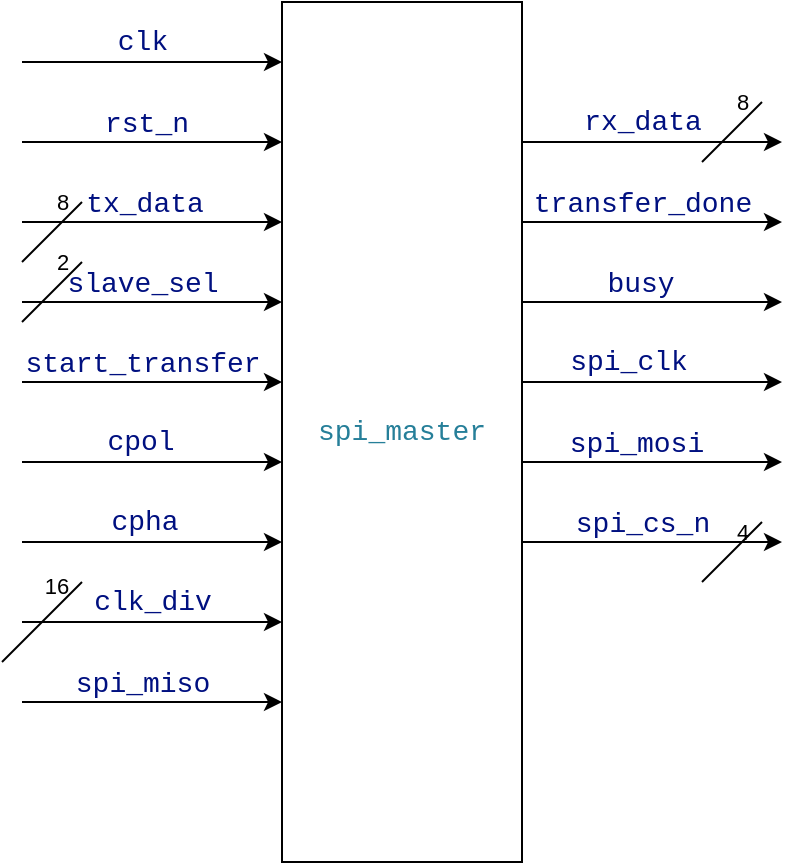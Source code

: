 <mxfile version="27.0.9">
  <diagram name="Page-1" id="sMfelVfia3a1AfxmCvgg">
    <mxGraphModel dx="1585" dy="1038" grid="1" gridSize="10" guides="1" tooltips="1" connect="1" arrows="1" fold="1" page="1" pageScale="1" pageWidth="850" pageHeight="1100" math="0" shadow="0">
      <root>
        <mxCell id="0" />
        <mxCell id="1" parent="0" />
        <mxCell id="vu18ClXxDmOMRGS1gWiT-2" value="&lt;span style=&quot;color: rgb(38, 127, 153); font-family: Consolas, &amp;quot;Courier New&amp;quot;, monospace; font-size: 14px; text-align: left; white-space: pre; background-color: rgb(255, 255, 255);&quot;&gt;spi_master&lt;/span&gt;" style="rounded=0;whiteSpace=wrap;html=1;" vertex="1" parent="1">
          <mxGeometry x="360" y="360" width="120" height="430" as="geometry" />
        </mxCell>
        <mxCell id="vu18ClXxDmOMRGS1gWiT-3" value="" style="endArrow=classic;html=1;rounded=0;" edge="1" parent="1">
          <mxGeometry width="50" height="50" relative="1" as="geometry">
            <mxPoint x="230" y="390" as="sourcePoint" />
            <mxPoint x="360" y="390" as="targetPoint" />
          </mxGeometry>
        </mxCell>
        <mxCell id="vu18ClXxDmOMRGS1gWiT-20" value="&lt;span style=&quot;color: rgb(0, 16, 128); font-family: Consolas, &amp;quot;Courier New&amp;quot;, monospace; font-size: 14px; text-align: left; white-space-collapse: preserve;&quot;&gt;clk&lt;/span&gt;" style="edgeLabel;html=1;align=center;verticalAlign=middle;resizable=0;points=[];" vertex="1" connectable="0" parent="vu18ClXxDmOMRGS1gWiT-3">
          <mxGeometry x="-0.077" y="-1" relative="1" as="geometry">
            <mxPoint y="-11" as="offset" />
          </mxGeometry>
        </mxCell>
        <mxCell id="vu18ClXxDmOMRGS1gWiT-4" value="" style="endArrow=classic;html=1;rounded=0;" edge="1" parent="1">
          <mxGeometry width="50" height="50" relative="1" as="geometry">
            <mxPoint x="230" y="430" as="sourcePoint" />
            <mxPoint x="360" y="430" as="targetPoint" />
          </mxGeometry>
        </mxCell>
        <mxCell id="vu18ClXxDmOMRGS1gWiT-21" value="&lt;div style=&quot;text-align: left;&quot;&gt;&lt;span style=&quot;background-color: light-dark(#ffffff, var(--ge-dark-color, #121212)); font-size: 14px; white-space-collapse: preserve;&quot;&gt;&lt;font face=&quot;Consolas, Courier New, monospace&quot; color=&quot;#001080&quot;&gt;rst_n&lt;/font&gt;&lt;/span&gt;&lt;/div&gt;" style="edgeLabel;html=1;align=center;verticalAlign=middle;resizable=0;points=[];" vertex="1" connectable="0" parent="vu18ClXxDmOMRGS1gWiT-4">
          <mxGeometry x="-0.046" y="1" relative="1" as="geometry">
            <mxPoint y="-9" as="offset" />
          </mxGeometry>
        </mxCell>
        <mxCell id="vu18ClXxDmOMRGS1gWiT-5" value="" style="endArrow=classic;html=1;rounded=0;" edge="1" parent="1">
          <mxGeometry width="50" height="50" relative="1" as="geometry">
            <mxPoint x="230" y="470" as="sourcePoint" />
            <mxPoint x="360" y="470" as="targetPoint" />
          </mxGeometry>
        </mxCell>
        <mxCell id="vu18ClXxDmOMRGS1gWiT-23" value="&lt;div style=&quot;text-align: left;&quot;&gt;&lt;span style=&quot;background-color: light-dark(#ffffff, var(--ge-dark-color, #121212)); font-size: 14px; white-space-collapse: preserve;&quot;&gt;&lt;font face=&quot;Consolas, Courier New, monospace&quot; color=&quot;#001080&quot;&gt;tx_data&lt;/font&gt;&lt;/span&gt;&lt;/div&gt;" style="edgeLabel;html=1;align=center;verticalAlign=middle;resizable=0;points=[];" vertex="1" connectable="0" parent="vu18ClXxDmOMRGS1gWiT-5">
          <mxGeometry x="-0.061" y="1" relative="1" as="geometry">
            <mxPoint y="-9" as="offset" />
          </mxGeometry>
        </mxCell>
        <mxCell id="vu18ClXxDmOMRGS1gWiT-6" value="" style="endArrow=classic;html=1;rounded=0;" edge="1" parent="1">
          <mxGeometry width="50" height="50" relative="1" as="geometry">
            <mxPoint x="230" y="510" as="sourcePoint" />
            <mxPoint x="360" y="510" as="targetPoint" />
          </mxGeometry>
        </mxCell>
        <mxCell id="vu18ClXxDmOMRGS1gWiT-24" value="&lt;div style=&quot;text-align: left;&quot;&gt;&lt;span style=&quot;background-color: light-dark(#ffffff, var(--ge-dark-color, #121212)); font-size: 14px; white-space-collapse: preserve;&quot;&gt;&lt;font face=&quot;Consolas, Courier New, monospace&quot; color=&quot;#001080&quot;&gt;slave_sel&lt;/font&gt;&lt;/span&gt;&lt;/div&gt;" style="edgeLabel;html=1;align=center;verticalAlign=middle;resizable=0;points=[];" vertex="1" connectable="0" parent="vu18ClXxDmOMRGS1gWiT-6">
          <mxGeometry x="-0.154" y="1" relative="1" as="geometry">
            <mxPoint x="5" y="-9" as="offset" />
          </mxGeometry>
        </mxCell>
        <mxCell id="vu18ClXxDmOMRGS1gWiT-7" value="" style="endArrow=classic;html=1;rounded=0;" edge="1" parent="1">
          <mxGeometry width="50" height="50" relative="1" as="geometry">
            <mxPoint x="230" y="550" as="sourcePoint" />
            <mxPoint x="360" y="550" as="targetPoint" />
          </mxGeometry>
        </mxCell>
        <mxCell id="vu18ClXxDmOMRGS1gWiT-25" value="&lt;div style=&quot;text-align: left;&quot;&gt;&lt;span style=&quot;background-color: light-dark(#ffffff, var(--ge-dark-color, #121212)); font-size: 14px; white-space-collapse: preserve;&quot;&gt;&lt;font face=&quot;Consolas, Courier New, monospace&quot; color=&quot;#001080&quot;&gt;start_transfer&lt;/font&gt;&lt;/span&gt;&lt;/div&gt;" style="edgeLabel;html=1;align=center;verticalAlign=middle;resizable=0;points=[];" vertex="1" connectable="0" parent="vu18ClXxDmOMRGS1gWiT-7">
          <mxGeometry x="-0.015" y="1" relative="1" as="geometry">
            <mxPoint x="-4" y="-9" as="offset" />
          </mxGeometry>
        </mxCell>
        <mxCell id="vu18ClXxDmOMRGS1gWiT-8" value="" style="endArrow=classic;html=1;rounded=0;" edge="1" parent="1">
          <mxGeometry width="50" height="50" relative="1" as="geometry">
            <mxPoint x="230" y="590" as="sourcePoint" />
            <mxPoint x="360" y="590" as="targetPoint" />
          </mxGeometry>
        </mxCell>
        <mxCell id="vu18ClXxDmOMRGS1gWiT-26" value="&lt;span style=&quot;color: rgb(0, 16, 128); font-family: Consolas, &amp;quot;Courier New&amp;quot;, monospace; font-size: 14px; text-align: left; white-space-collapse: preserve;&quot;&gt;cpol&lt;/span&gt;" style="edgeLabel;html=1;align=center;verticalAlign=middle;resizable=0;points=[];" vertex="1" connectable="0" parent="vu18ClXxDmOMRGS1gWiT-8">
          <mxGeometry x="-0.092" relative="1" as="geometry">
            <mxPoint y="-10" as="offset" />
          </mxGeometry>
        </mxCell>
        <mxCell id="vu18ClXxDmOMRGS1gWiT-9" value="" style="endArrow=classic;html=1;rounded=0;" edge="1" parent="1">
          <mxGeometry width="50" height="50" relative="1" as="geometry">
            <mxPoint x="230" y="630" as="sourcePoint" />
            <mxPoint x="360" y="630" as="targetPoint" />
          </mxGeometry>
        </mxCell>
        <mxCell id="vu18ClXxDmOMRGS1gWiT-27" value="&lt;span style=&quot;color: rgb(0, 16, 128); font-family: Consolas, &amp;quot;Courier New&amp;quot;, monospace; font-size: 14px; text-align: left; white-space-collapse: preserve;&quot;&gt;cpha&lt;/span&gt;" style="edgeLabel;html=1;align=center;verticalAlign=middle;resizable=0;points=[];" vertex="1" connectable="0" parent="vu18ClXxDmOMRGS1gWiT-9">
          <mxGeometry x="-0.061" y="-1" relative="1" as="geometry">
            <mxPoint y="-11" as="offset" />
          </mxGeometry>
        </mxCell>
        <mxCell id="vu18ClXxDmOMRGS1gWiT-10" value="" style="endArrow=classic;html=1;rounded=0;" edge="1" parent="1">
          <mxGeometry width="50" height="50" relative="1" as="geometry">
            <mxPoint x="230" y="670" as="sourcePoint" />
            <mxPoint x="360" y="670" as="targetPoint" />
          </mxGeometry>
        </mxCell>
        <mxCell id="vu18ClXxDmOMRGS1gWiT-28" value="&lt;span style=&quot;color: rgb(0, 16, 128); font-family: Consolas, &amp;quot;Courier New&amp;quot;, monospace; font-size: 14px; text-align: left; white-space-collapse: preserve;&quot;&gt;clk_div&lt;/span&gt;" style="edgeLabel;html=1;align=center;verticalAlign=middle;resizable=0;points=[];" vertex="1" connectable="0" parent="vu18ClXxDmOMRGS1gWiT-10">
          <mxGeometry y="2" relative="1" as="geometry">
            <mxPoint y="-8" as="offset" />
          </mxGeometry>
        </mxCell>
        <mxCell id="vu18ClXxDmOMRGS1gWiT-11" value="" style="endArrow=classic;html=1;rounded=0;" edge="1" parent="1">
          <mxGeometry width="50" height="50" relative="1" as="geometry">
            <mxPoint x="230" y="710" as="sourcePoint" />
            <mxPoint x="360" y="710" as="targetPoint" />
          </mxGeometry>
        </mxCell>
        <mxCell id="vu18ClXxDmOMRGS1gWiT-29" value="&lt;div style=&quot;text-align: left;&quot;&gt;&lt;span style=&quot;background-color: light-dark(#ffffff, var(--ge-dark-color, #121212)); font-size: 14px; white-space-collapse: preserve;&quot;&gt;&lt;font face=&quot;Consolas, Courier New, monospace&quot; color=&quot;#001080&quot;&gt;spi_miso&lt;/font&gt;&lt;/span&gt;&lt;/div&gt;" style="edgeLabel;html=1;align=center;verticalAlign=middle;resizable=0;points=[];" vertex="1" connectable="0" parent="vu18ClXxDmOMRGS1gWiT-11">
          <mxGeometry x="-0.031" relative="1" as="geometry">
            <mxPoint x="-3" y="-10" as="offset" />
          </mxGeometry>
        </mxCell>
        <mxCell id="vu18ClXxDmOMRGS1gWiT-13" value="" style="endArrow=classic;html=1;rounded=0;" edge="1" parent="1">
          <mxGeometry width="50" height="50" relative="1" as="geometry">
            <mxPoint x="480" y="470" as="sourcePoint" />
            <mxPoint x="610" y="470" as="targetPoint" />
          </mxGeometry>
        </mxCell>
        <mxCell id="vu18ClXxDmOMRGS1gWiT-31" value="&lt;div style=&quot;text-align: left;&quot;&gt;&lt;span style=&quot;background-color: light-dark(#ffffff, var(--ge-dark-color, #121212)); font-size: 14px; white-space-collapse: preserve;&quot;&gt;&lt;font face=&quot;Consolas, Courier New, monospace&quot; color=&quot;#001080&quot;&gt;transfer_done&lt;/font&gt;&lt;/span&gt;&lt;/div&gt;" style="edgeLabel;html=1;align=center;verticalAlign=middle;resizable=0;points=[];" vertex="1" connectable="0" parent="vu18ClXxDmOMRGS1gWiT-13">
          <mxGeometry x="-0.215" relative="1" as="geometry">
            <mxPoint x="9" y="-10" as="offset" />
          </mxGeometry>
        </mxCell>
        <mxCell id="vu18ClXxDmOMRGS1gWiT-14" value="" style="endArrow=classic;html=1;rounded=0;" edge="1" parent="1">
          <mxGeometry width="50" height="50" relative="1" as="geometry">
            <mxPoint x="480" y="510" as="sourcePoint" />
            <mxPoint x="610" y="510" as="targetPoint" />
          </mxGeometry>
        </mxCell>
        <mxCell id="vu18ClXxDmOMRGS1gWiT-32" value="&lt;div style=&quot;text-align: left;&quot;&gt;&lt;span style=&quot;background-color: light-dark(#ffffff, var(--ge-dark-color, #121212)); font-size: 14px; white-space-collapse: preserve;&quot;&gt;&lt;font face=&quot;Consolas, Courier New, monospace&quot; color=&quot;#001080&quot;&gt;busy&lt;/font&gt;&lt;/span&gt;&lt;/div&gt;" style="edgeLabel;html=1;align=center;verticalAlign=middle;resizable=0;points=[];" vertex="1" connectable="0" parent="vu18ClXxDmOMRGS1gWiT-14">
          <mxGeometry x="-0.092" y="-2" relative="1" as="geometry">
            <mxPoint y="-12" as="offset" />
          </mxGeometry>
        </mxCell>
        <mxCell id="vu18ClXxDmOMRGS1gWiT-15" value="" style="endArrow=classic;html=1;rounded=0;" edge="1" parent="1">
          <mxGeometry width="50" height="50" relative="1" as="geometry">
            <mxPoint x="480" y="550" as="sourcePoint" />
            <mxPoint x="610" y="550" as="targetPoint" />
          </mxGeometry>
        </mxCell>
        <mxCell id="vu18ClXxDmOMRGS1gWiT-33" value="&lt;div style=&quot;text-align: left;&quot;&gt;&lt;font face=&quot;Consolas, Courier New, monospace&quot; color=&quot;#001080&quot;&gt;&lt;span style=&quot;font-size: 14px; white-space-collapse: preserve;&quot;&gt;spi_clk&lt;/span&gt;&lt;/font&gt;&lt;/div&gt;" style="edgeLabel;html=1;align=center;verticalAlign=middle;resizable=0;points=[];" vertex="1" connectable="0" parent="vu18ClXxDmOMRGS1gWiT-15">
          <mxGeometry x="-0.185" y="-1" relative="1" as="geometry">
            <mxPoint y="-11" as="offset" />
          </mxGeometry>
        </mxCell>
        <mxCell id="vu18ClXxDmOMRGS1gWiT-16" value="" style="endArrow=classic;html=1;rounded=0;" edge="1" parent="1">
          <mxGeometry width="50" height="50" relative="1" as="geometry">
            <mxPoint x="480" y="590" as="sourcePoint" />
            <mxPoint x="610" y="590" as="targetPoint" />
          </mxGeometry>
        </mxCell>
        <mxCell id="vu18ClXxDmOMRGS1gWiT-34" value="&lt;div style=&quot;text-align: left;&quot;&gt;&lt;span style=&quot;background-color: light-dark(#ffffff, var(--ge-dark-color, #121212)); font-size: 14px; white-space-collapse: preserve;&quot;&gt;&lt;font face=&quot;Consolas, Courier New, monospace&quot; color=&quot;#001080&quot;&gt;spi_mosi&lt;/font&gt;&lt;/span&gt;&lt;/div&gt;" style="edgeLabel;html=1;align=center;verticalAlign=middle;resizable=0;points=[];" vertex="1" connectable="0" parent="vu18ClXxDmOMRGS1gWiT-16">
          <mxGeometry x="-0.123" relative="1" as="geometry">
            <mxPoint y="-10" as="offset" />
          </mxGeometry>
        </mxCell>
        <mxCell id="vu18ClXxDmOMRGS1gWiT-17" value="" style="endArrow=classic;html=1;rounded=0;" edge="1" parent="1">
          <mxGeometry width="50" height="50" relative="1" as="geometry">
            <mxPoint x="480" y="630" as="sourcePoint" />
            <mxPoint x="610" y="630" as="targetPoint" />
          </mxGeometry>
        </mxCell>
        <mxCell id="vu18ClXxDmOMRGS1gWiT-35" value="&lt;div style=&quot;text-align: left;&quot;&gt;&lt;span style=&quot;background-color: light-dark(#ffffff, var(--ge-dark-color, #121212)); font-size: 14px; white-space-collapse: preserve;&quot;&gt;&lt;font face=&quot;Consolas, Courier New, monospace&quot; color=&quot;#001080&quot;&gt;spi_cs_n&lt;/font&gt;&lt;/span&gt;&lt;/div&gt;" style="edgeLabel;html=1;align=center;verticalAlign=middle;resizable=0;points=[];" vertex="1" connectable="0" parent="vu18ClXxDmOMRGS1gWiT-17">
          <mxGeometry x="-0.154" y="4" relative="1" as="geometry">
            <mxPoint x="5" y="-6" as="offset" />
          </mxGeometry>
        </mxCell>
        <mxCell id="vu18ClXxDmOMRGS1gWiT-19" value="" style="endArrow=classic;html=1;rounded=0;" edge="1" parent="1">
          <mxGeometry width="50" height="50" relative="1" as="geometry">
            <mxPoint x="480" y="430" as="sourcePoint" />
            <mxPoint x="610" y="430" as="targetPoint" />
          </mxGeometry>
        </mxCell>
        <mxCell id="vu18ClXxDmOMRGS1gWiT-30" value="&lt;span style=&quot;color: rgb(0, 16, 128); font-family: Consolas, &amp;quot;Courier New&amp;quot;, monospace; font-size: 14px; text-align: left; white-space-collapse: preserve;&quot;&gt;rx_data&lt;/span&gt;" style="edgeLabel;html=1;align=center;verticalAlign=middle;resizable=0;points=[];" vertex="1" connectable="0" parent="vu18ClXxDmOMRGS1gWiT-19">
          <mxGeometry x="-0.077" y="-1" relative="1" as="geometry">
            <mxPoint y="-11" as="offset" />
          </mxGeometry>
        </mxCell>
        <mxCell id="vu18ClXxDmOMRGS1gWiT-36" value="" style="endArrow=none;html=1;rounded=0;" edge="1" parent="1">
          <mxGeometry width="50" height="50" relative="1" as="geometry">
            <mxPoint x="570" y="650" as="sourcePoint" />
            <mxPoint x="600" y="620" as="targetPoint" />
          </mxGeometry>
        </mxCell>
        <mxCell id="vu18ClXxDmOMRGS1gWiT-37" value="4" style="edgeLabel;html=1;align=center;verticalAlign=middle;resizable=0;points=[];labelBackgroundColor=none;" vertex="1" connectable="0" parent="vu18ClXxDmOMRGS1gWiT-36">
          <mxGeometry x="0.5" y="4" relative="1" as="geometry">
            <mxPoint as="offset" />
          </mxGeometry>
        </mxCell>
        <mxCell id="vu18ClXxDmOMRGS1gWiT-38" value="" style="endArrow=none;html=1;rounded=0;" edge="1" parent="1">
          <mxGeometry width="50" height="50" relative="1" as="geometry">
            <mxPoint x="570" y="440" as="sourcePoint" />
            <mxPoint x="600" y="410" as="targetPoint" />
          </mxGeometry>
        </mxCell>
        <mxCell id="vu18ClXxDmOMRGS1gWiT-39" value="8" style="edgeLabel;html=1;align=center;verticalAlign=middle;resizable=0;points=[];labelBackgroundColor=none;" vertex="1" connectable="0" parent="vu18ClXxDmOMRGS1gWiT-38">
          <mxGeometry x="0.5" y="4" relative="1" as="geometry">
            <mxPoint y="-5" as="offset" />
          </mxGeometry>
        </mxCell>
        <mxCell id="vu18ClXxDmOMRGS1gWiT-42" value="" style="endArrow=none;html=1;rounded=0;" edge="1" parent="1">
          <mxGeometry width="50" height="50" relative="1" as="geometry">
            <mxPoint x="230" y="490" as="sourcePoint" />
            <mxPoint x="260" y="460" as="targetPoint" />
          </mxGeometry>
        </mxCell>
        <mxCell id="vu18ClXxDmOMRGS1gWiT-43" value="8" style="edgeLabel;html=1;align=center;verticalAlign=middle;resizable=0;points=[];labelBackgroundColor=none;" vertex="1" connectable="0" parent="vu18ClXxDmOMRGS1gWiT-42">
          <mxGeometry x="0.5" y="4" relative="1" as="geometry">
            <mxPoint y="-5" as="offset" />
          </mxGeometry>
        </mxCell>
        <mxCell id="vu18ClXxDmOMRGS1gWiT-44" value="" style="endArrow=none;html=1;rounded=0;" edge="1" parent="1">
          <mxGeometry width="50" height="50" relative="1" as="geometry">
            <mxPoint x="220" y="690" as="sourcePoint" />
            <mxPoint x="260" y="650" as="targetPoint" />
          </mxGeometry>
        </mxCell>
        <mxCell id="vu18ClXxDmOMRGS1gWiT-45" value="16" style="edgeLabel;html=1;align=center;verticalAlign=middle;resizable=0;points=[];labelBackgroundColor=none;" vertex="1" connectable="0" parent="vu18ClXxDmOMRGS1gWiT-44">
          <mxGeometry x="0.5" y="4" relative="1" as="geometry">
            <mxPoint y="-5" as="offset" />
          </mxGeometry>
        </mxCell>
        <mxCell id="vu18ClXxDmOMRGS1gWiT-46" value="" style="endArrow=none;html=1;rounded=0;" edge="1" parent="1">
          <mxGeometry width="50" height="50" relative="1" as="geometry">
            <mxPoint x="230" y="520" as="sourcePoint" />
            <mxPoint x="260" y="490" as="targetPoint" />
          </mxGeometry>
        </mxCell>
        <mxCell id="vu18ClXxDmOMRGS1gWiT-47" value="2" style="edgeLabel;html=1;align=center;verticalAlign=middle;resizable=0;points=[];labelBackgroundColor=none;" vertex="1" connectable="0" parent="vu18ClXxDmOMRGS1gWiT-46">
          <mxGeometry x="0.5" y="4" relative="1" as="geometry">
            <mxPoint y="-5" as="offset" />
          </mxGeometry>
        </mxCell>
      </root>
    </mxGraphModel>
  </diagram>
</mxfile>
